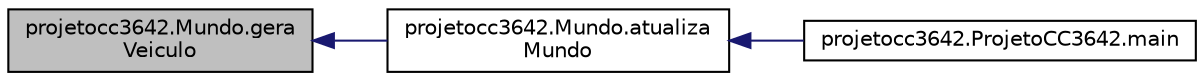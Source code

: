 digraph "projetocc3642.Mundo.geraVeiculo"
{
  edge [fontname="Helvetica",fontsize="10",labelfontname="Helvetica",labelfontsize="10"];
  node [fontname="Helvetica",fontsize="10",shape=record];
  rankdir="LR";
  Node20 [label="projetocc3642.Mundo.gera\lVeiculo",height=0.2,width=0.4,color="black", fillcolor="grey75", style="filled", fontcolor="black"];
  Node20 -> Node21 [dir="back",color="midnightblue",fontsize="10",style="solid",fontname="Helvetica"];
  Node21 [label="projetocc3642.Mundo.atualiza\lMundo",height=0.2,width=0.4,color="black", fillcolor="white", style="filled",URL="$classprojetocc3642_1_1_mundo.html#aff6df0225783961a2e5ed24f7d6464bf",tooltip="Função que \"movimenta\" os veículos. "];
  Node21 -> Node22 [dir="back",color="midnightblue",fontsize="10",style="solid",fontname="Helvetica"];
  Node22 [label="projetocc3642.ProjetoCC3642.main",height=0.2,width=0.4,color="black", fillcolor="white", style="filled",URL="$classprojetocc3642_1_1_projeto_c_c3642.html#ae9791a0530e6a908cf4e930e109fba86",tooltip="O main do programa. "];
}
